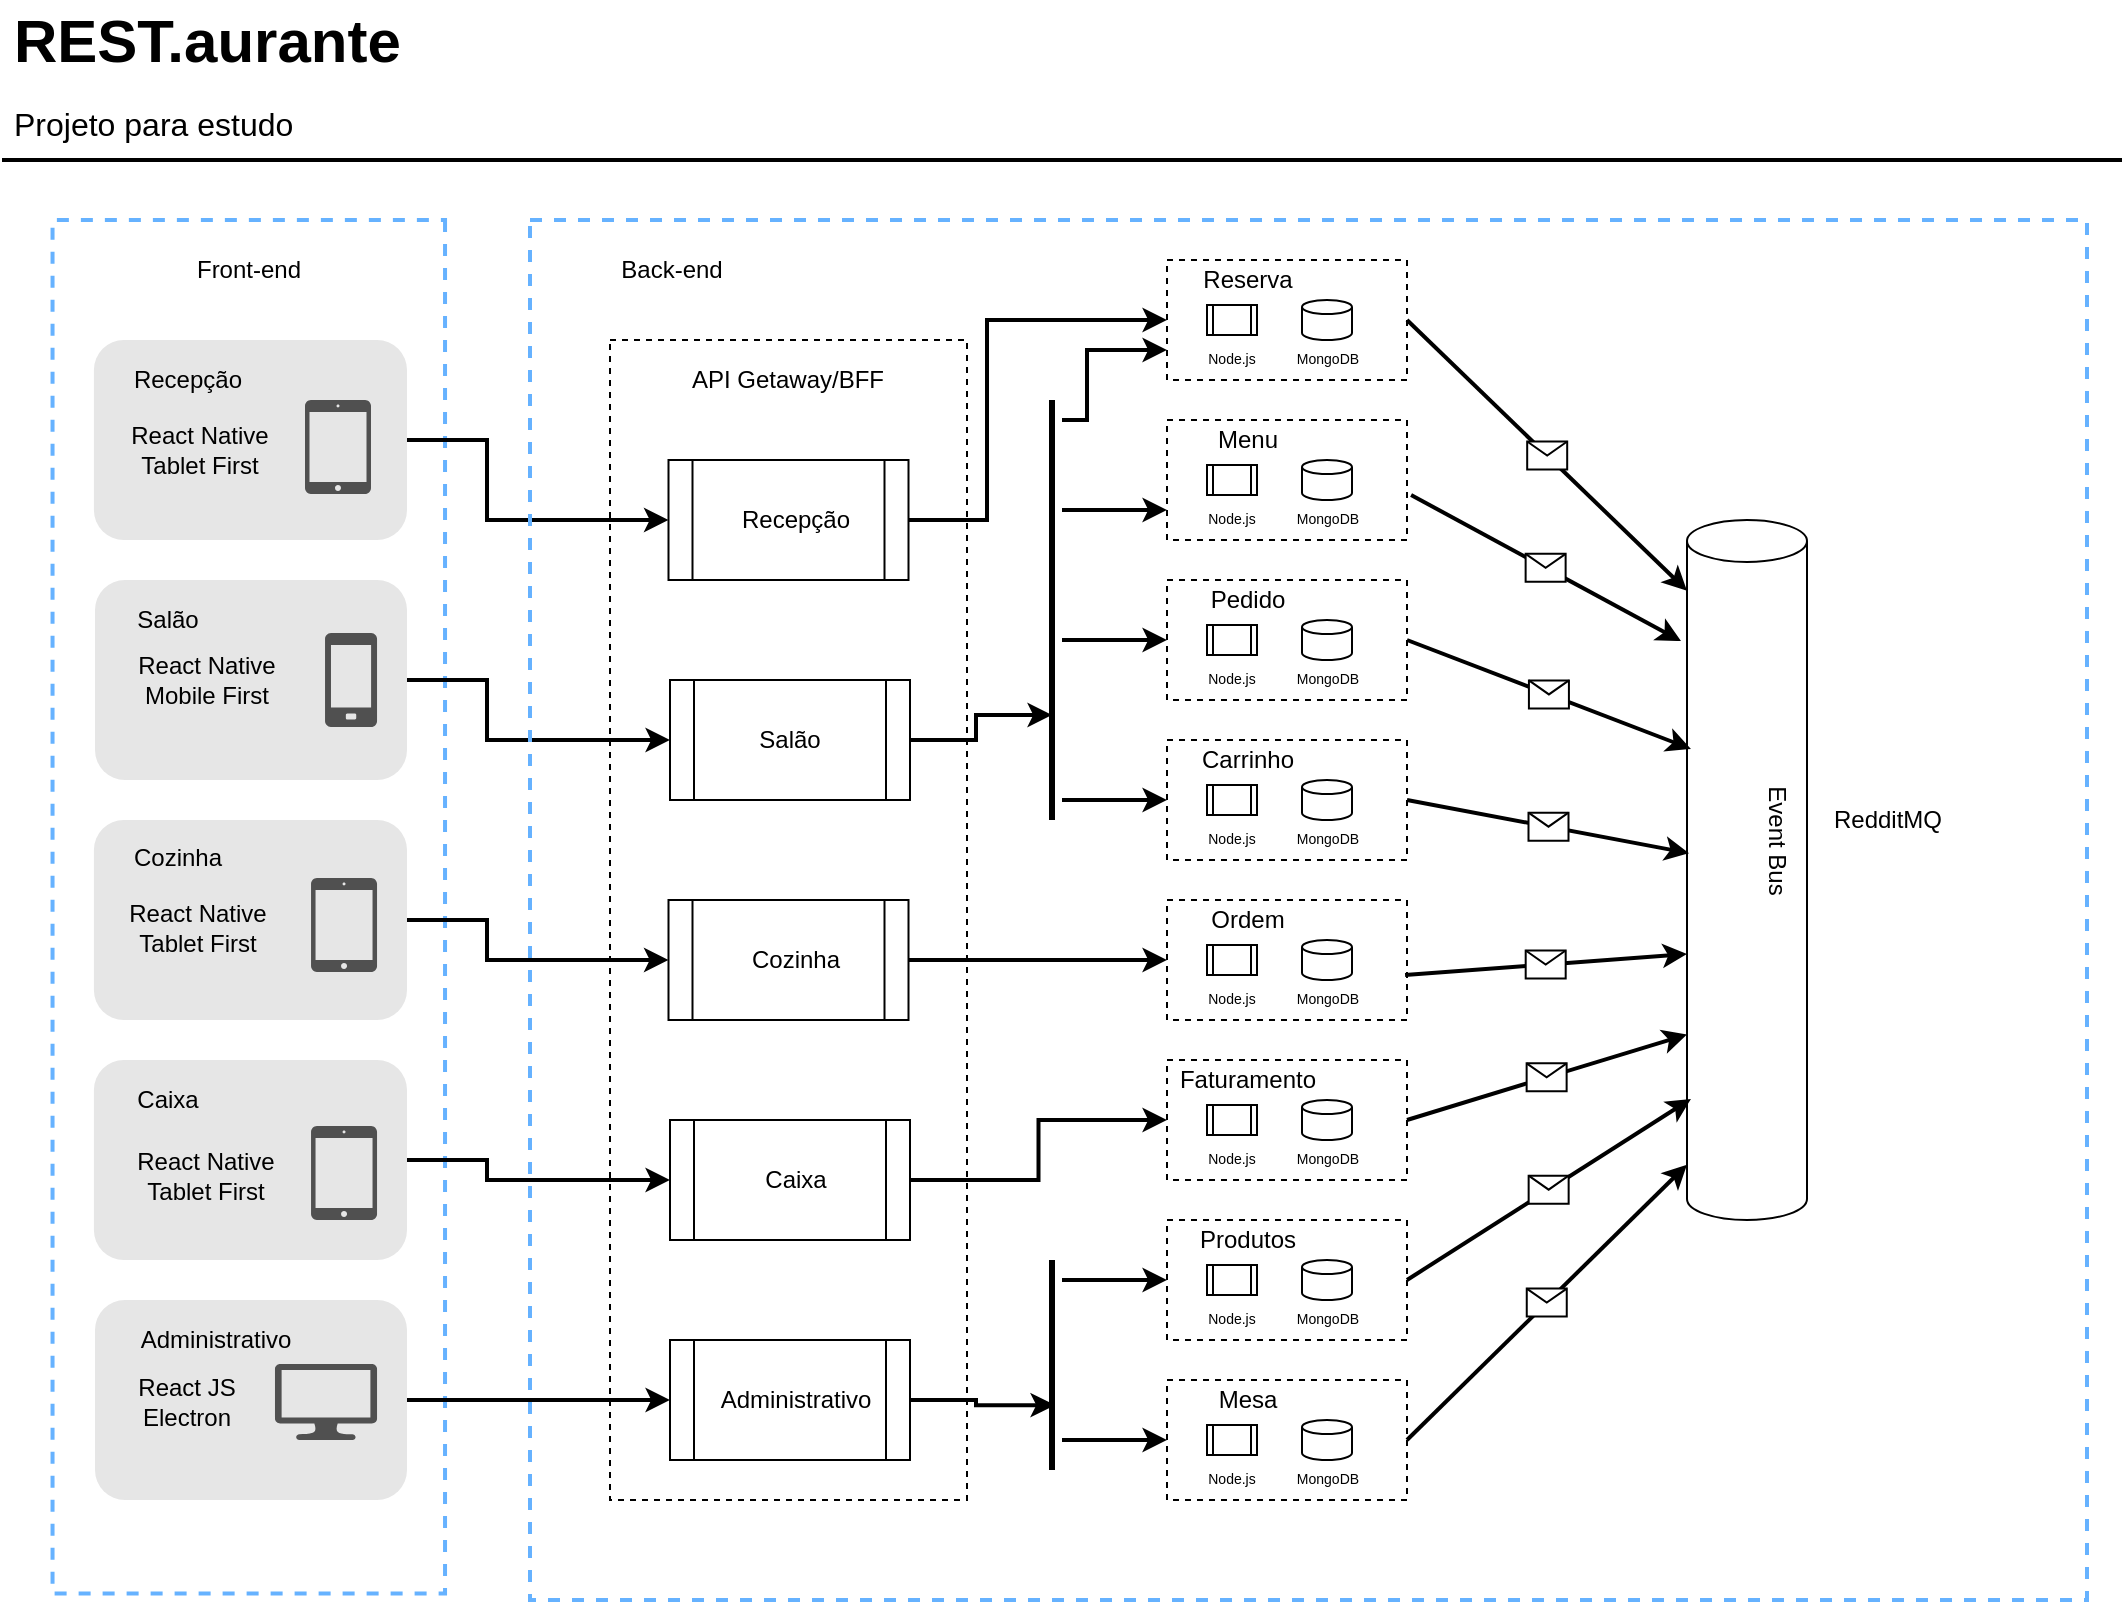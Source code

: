 <mxfile version="13.7.5" type="github"><diagram id="wNtiKXACUib8P2IedErS" name="Page-1"><mxGraphModel dx="1422" dy="728" grid="1" gridSize="10" guides="1" tooltips="1" connect="1" arrows="1" fold="1" page="1" pageScale="1" pageWidth="827" pageHeight="1169" math="0" shadow="0"><root><mxCell id="0"/><mxCell id="1" parent="0"/><mxCell id="lIAf46y4K-bovgSTkYBc-5" value="REST.aurante" style="text;html=1;resizable=0;points=[];autosize=1;align=left;verticalAlign=top;spacingTop=-4;fontSize=30;fontStyle=1" vertex="1" parent="1"><mxGeometry x="44" y="40" width="210" height="40" as="geometry"/></mxCell><mxCell id="lIAf46y4K-bovgSTkYBc-6" value="Projeto para estudo" style="text;html=1;resizable=0;points=[];autosize=1;align=left;verticalAlign=top;spacingTop=-4;fontSize=16;" vertex="1" parent="1"><mxGeometry x="44" y="90" width="160" height="20" as="geometry"/></mxCell><mxCell id="lIAf46y4K-bovgSTkYBc-7" value="" style="line;strokeWidth=2;html=1;fontSize=14;" vertex="1" parent="1"><mxGeometry x="40" y="115" width="1060" height="10" as="geometry"/></mxCell><mxCell id="lIAf46y4K-bovgSTkYBc-114" value="" style="rounded=0;whiteSpace=wrap;html=1;dashed=1;rotation=90;fillColor=none;strokeColor=#66B2FF;strokeWidth=2;" vertex="1" parent="1"><mxGeometry x="-180" y="395.27" width="686.79" height="196.25" as="geometry"/></mxCell><mxCell id="lIAf46y4K-bovgSTkYBc-115" value="Front-end" style="text;html=1;strokeColor=none;fillColor=none;align=center;verticalAlign=middle;whiteSpace=wrap;rounded=0;dashed=1;" vertex="1" parent="1"><mxGeometry x="102.77" y="160" width="121.25" height="30" as="geometry"/></mxCell><mxCell id="lIAf46y4K-bovgSTkYBc-137" style="edgeStyle=orthogonalEdgeStyle;rounded=0;orthogonalLoop=1;jettySize=auto;html=1;entryX=0;entryY=0.5;entryDx=0;entryDy=0;strokeWidth=2;" edge="1" parent="1" source="lIAf46y4K-bovgSTkYBc-117" target="lIAf46y4K-bovgSTkYBc-132"><mxGeometry relative="1" as="geometry"><Array as="points"><mxPoint x="282.5" y="260"/><mxPoint x="282.5" y="300"/></Array></mxGeometry></mxCell><mxCell id="lIAf46y4K-bovgSTkYBc-117" value="" style="rounded=1;whiteSpace=wrap;html=1;strokeColor=none;fillColor=#E6E6E6;" vertex="1" parent="1"><mxGeometry x="85.95" y="210" width="156.55" height="100" as="geometry"/></mxCell><mxCell id="lIAf46y4K-bovgSTkYBc-138" style="edgeStyle=orthogonalEdgeStyle;rounded=0;orthogonalLoop=1;jettySize=auto;html=1;entryX=0;entryY=0.5;entryDx=0;entryDy=0;strokeWidth=2;" edge="1" parent="1" source="lIAf46y4K-bovgSTkYBc-118" target="lIAf46y4K-bovgSTkYBc-133"><mxGeometry relative="1" as="geometry"><Array as="points"><mxPoint x="282.5" y="380"/><mxPoint x="282.5" y="410"/></Array></mxGeometry></mxCell><mxCell id="lIAf46y4K-bovgSTkYBc-118" value="" style="rounded=1;whiteSpace=wrap;html=1;dashed=1;strokeColor=none;fillColor=#E6E6E6;" vertex="1" parent="1"><mxGeometry x="86.5" y="330" width="156" height="100" as="geometry"/></mxCell><mxCell id="lIAf46y4K-bovgSTkYBc-139" style="edgeStyle=orthogonalEdgeStyle;rounded=0;orthogonalLoop=1;jettySize=auto;html=1;entryX=0;entryY=0.5;entryDx=0;entryDy=0;strokeWidth=2;" edge="1" parent="1" source="lIAf46y4K-bovgSTkYBc-119" target="lIAf46y4K-bovgSTkYBc-134"><mxGeometry relative="1" as="geometry"><Array as="points"><mxPoint x="282.5" y="500"/><mxPoint x="282.5" y="520"/></Array></mxGeometry></mxCell><mxCell id="lIAf46y4K-bovgSTkYBc-119" value="" style="rounded=1;whiteSpace=wrap;html=1;dashed=1;strokeColor=none;fillColor=#E6E6E6;" vertex="1" parent="1"><mxGeometry x="85.95" y="450" width="156.55" height="100" as="geometry"/></mxCell><mxCell id="lIAf46y4K-bovgSTkYBc-141" style="edgeStyle=orthogonalEdgeStyle;rounded=0;orthogonalLoop=1;jettySize=auto;html=1;entryX=0;entryY=0.5;entryDx=0;entryDy=0;strokeWidth=2;" edge="1" parent="1" source="lIAf46y4K-bovgSTkYBc-120" target="lIAf46y4K-bovgSTkYBc-135"><mxGeometry relative="1" as="geometry"><Array as="points"><mxPoint x="282.5" y="620"/><mxPoint x="282.5" y="630"/></Array></mxGeometry></mxCell><mxCell id="lIAf46y4K-bovgSTkYBc-120" value="" style="rounded=1;whiteSpace=wrap;html=1;dashed=1;strokeColor=none;fillColor=#E6E6E6;" vertex="1" parent="1"><mxGeometry x="85.95" y="570" width="156.55" height="100" as="geometry"/></mxCell><mxCell id="lIAf46y4K-bovgSTkYBc-142" style="edgeStyle=orthogonalEdgeStyle;rounded=0;orthogonalLoop=1;jettySize=auto;html=1;entryX=0;entryY=0.5;entryDx=0;entryDy=0;strokeWidth=2;" edge="1" parent="1" source="lIAf46y4K-bovgSTkYBc-121" target="lIAf46y4K-bovgSTkYBc-136"><mxGeometry relative="1" as="geometry"/></mxCell><mxCell id="lIAf46y4K-bovgSTkYBc-121" value="" style="rounded=1;whiteSpace=wrap;html=1;dashed=1;strokeColor=none;fillColor=#E6E6E6;" vertex="1" parent="1"><mxGeometry x="86.5" y="690" width="156" height="100" as="geometry"/></mxCell><mxCell id="lIAf46y4K-bovgSTkYBc-122" value="Recepção" style="text;html=1;strokeColor=none;fillColor=none;align=center;verticalAlign=middle;whiteSpace=wrap;rounded=0;dashed=1;" vertex="1" parent="1"><mxGeometry x="92.5" y="220" width="80" height="20" as="geometry"/></mxCell><mxCell id="lIAf46y4K-bovgSTkYBc-124" value="Salão" style="text;html=1;strokeColor=none;fillColor=none;align=center;verticalAlign=middle;whiteSpace=wrap;rounded=0;dashed=1;" vertex="1" parent="1"><mxGeometry x="102.77" y="340" width="40" height="20" as="geometry"/></mxCell><mxCell id="lIAf46y4K-bovgSTkYBc-125" value="Cozinha" style="text;html=1;strokeColor=none;fillColor=none;align=center;verticalAlign=middle;whiteSpace=wrap;rounded=0;dashed=1;" vertex="1" parent="1"><mxGeometry x="93.01" y="459" width="70" height="20" as="geometry"/></mxCell><mxCell id="lIAf46y4K-bovgSTkYBc-126" value="Caixa" style="text;html=1;strokeColor=none;fillColor=none;align=center;verticalAlign=middle;whiteSpace=wrap;rounded=0;dashed=1;" vertex="1" parent="1"><mxGeometry x="102.77" y="580" width="40" height="20" as="geometry"/></mxCell><mxCell id="lIAf46y4K-bovgSTkYBc-127" value="Administrativo" style="text;html=1;strokeColor=none;fillColor=none;align=center;verticalAlign=middle;whiteSpace=wrap;rounded=0;dashed=1;" vertex="1" parent="1"><mxGeometry x="101.5" y="700" width="90" height="20" as="geometry"/></mxCell><mxCell id="lIAf46y4K-bovgSTkYBc-128" value="" style="rounded=0;whiteSpace=wrap;html=1;dashed=1;fillColor=none;strokeColor=#66B2FF;strokeWidth=2;" vertex="1" parent="1"><mxGeometry x="304" y="150" width="778.5" height="690" as="geometry"/></mxCell><mxCell id="lIAf46y4K-bovgSTkYBc-129" value="Back-end" style="text;html=1;strokeColor=none;fillColor=none;align=center;verticalAlign=middle;whiteSpace=wrap;rounded=0;dashed=1;" vertex="1" parent="1"><mxGeometry x="340" y="165" width="70" height="20" as="geometry"/></mxCell><mxCell id="lIAf46y4K-bovgSTkYBc-130" value="" style="rounded=0;whiteSpace=wrap;html=1;dashed=1;fillColor=none;" vertex="1" parent="1"><mxGeometry x="344" y="210" width="178.5" height="580" as="geometry"/></mxCell><mxCell id="lIAf46y4K-bovgSTkYBc-131" value="API Getaway/BFF" style="text;html=1;strokeColor=none;fillColor=none;align=center;verticalAlign=middle;whiteSpace=wrap;rounded=0;dashed=1;" vertex="1" parent="1"><mxGeometry x="381.13" y="220" width="104.25" height="20" as="geometry"/></mxCell><mxCell id="lIAf46y4K-bovgSTkYBc-214" style="edgeStyle=orthogonalEdgeStyle;rounded=0;orthogonalLoop=1;jettySize=auto;html=1;entryX=0;entryY=0.5;entryDx=0;entryDy=0;strokeWidth=2;" edge="1" parent="1" source="lIAf46y4K-bovgSTkYBc-132" target="lIAf46y4K-bovgSTkYBc-143"><mxGeometry relative="1" as="geometry"><Array as="points"><mxPoint x="532.5" y="300"/><mxPoint x="532.5" y="200"/></Array></mxGeometry></mxCell><mxCell id="lIAf46y4K-bovgSTkYBc-132" value="" style="shape=process;whiteSpace=wrap;html=1;backgroundOutline=1;fillColor=none;" vertex="1" parent="1"><mxGeometry x="373.25" y="270" width="120" height="60" as="geometry"/></mxCell><mxCell id="lIAf46y4K-bovgSTkYBc-227" style="edgeStyle=orthogonalEdgeStyle;rounded=0;jumpSize=0;orthogonalLoop=1;jettySize=auto;html=1;entryX=0.75;entryY=0.5;entryDx=0;entryDy=0;entryPerimeter=0;endArrow=classic;endFill=1;endSize=6;strokeWidth=2;" edge="1" parent="1" source="lIAf46y4K-bovgSTkYBc-133" target="lIAf46y4K-bovgSTkYBc-212"><mxGeometry relative="1" as="geometry"/></mxCell><mxCell id="lIAf46y4K-bovgSTkYBc-133" value="" style="shape=process;whiteSpace=wrap;html=1;backgroundOutline=1;fillColor=none;" vertex="1" parent="1"><mxGeometry x="374" y="380" width="120" height="60" as="geometry"/></mxCell><mxCell id="lIAf46y4K-bovgSTkYBc-220" style="edgeStyle=orthogonalEdgeStyle;rounded=0;orthogonalLoop=1;jettySize=auto;html=1;entryX=0;entryY=0.5;entryDx=0;entryDy=0;strokeWidth=2;" edge="1" parent="1" source="lIAf46y4K-bovgSTkYBc-134" target="lIAf46y4K-bovgSTkYBc-181"><mxGeometry relative="1" as="geometry"/></mxCell><mxCell id="lIAf46y4K-bovgSTkYBc-134" value="" style="shape=process;whiteSpace=wrap;html=1;backgroundOutline=1;fillColor=none;" vertex="1" parent="1"><mxGeometry x="373.25" y="490" width="120" height="60" as="geometry"/></mxCell><mxCell id="lIAf46y4K-bovgSTkYBc-221" style="edgeStyle=orthogonalEdgeStyle;rounded=0;orthogonalLoop=1;jettySize=auto;html=1;entryX=0;entryY=0.5;entryDx=0;entryDy=0;strokeWidth=2;" edge="1" parent="1" source="lIAf46y4K-bovgSTkYBc-135" target="lIAf46y4K-bovgSTkYBc-188"><mxGeometry relative="1" as="geometry"/></mxCell><mxCell id="lIAf46y4K-bovgSTkYBc-135" value="" style="shape=process;whiteSpace=wrap;html=1;backgroundOutline=1;fillColor=none;" vertex="1" parent="1"><mxGeometry x="374" y="600" width="120" height="60" as="geometry"/></mxCell><mxCell id="lIAf46y4K-bovgSTkYBc-228" style="edgeStyle=orthogonalEdgeStyle;rounded=0;jumpSize=0;orthogonalLoop=1;jettySize=auto;html=1;entryX=0.691;entryY=0.35;entryDx=0;entryDy=0;entryPerimeter=0;endArrow=classic;endFill=1;endSize=6;strokeWidth=2;" edge="1" parent="1" source="lIAf46y4K-bovgSTkYBc-136" target="lIAf46y4K-bovgSTkYBc-213"><mxGeometry relative="1" as="geometry"/></mxCell><mxCell id="lIAf46y4K-bovgSTkYBc-136" value="" style="shape=process;whiteSpace=wrap;html=1;backgroundOutline=1;fillColor=none;" vertex="1" parent="1"><mxGeometry x="374" y="710" width="120" height="60" as="geometry"/></mxCell><mxCell id="lIAf46y4K-bovgSTkYBc-158" value="" style="group" vertex="1" connectable="0" parent="1"><mxGeometry x="622.5" y="170" width="120" height="60" as="geometry"/></mxCell><mxCell id="lIAf46y4K-bovgSTkYBc-143" value="" style="rounded=0;whiteSpace=wrap;html=1;fillColor=none;dashed=1;" vertex="1" parent="lIAf46y4K-bovgSTkYBc-158"><mxGeometry width="120" height="60" as="geometry"/></mxCell><mxCell id="lIAf46y4K-bovgSTkYBc-144" value="Reserva" style="text;html=1;strokeColor=none;fillColor=none;align=center;verticalAlign=middle;whiteSpace=wrap;rounded=0;dashed=1;" vertex="1" parent="lIAf46y4K-bovgSTkYBc-158"><mxGeometry width="80" height="20" as="geometry"/></mxCell><mxCell id="lIAf46y4K-bovgSTkYBc-146" value="" style="shape=process;whiteSpace=wrap;html=1;backgroundOutline=1;fillColor=none;" vertex="1" parent="lIAf46y4K-bovgSTkYBc-158"><mxGeometry x="20" y="22.5" width="25" height="15" as="geometry"/></mxCell><mxCell id="lIAf46y4K-bovgSTkYBc-147" value="" style="shape=cylinder3;whiteSpace=wrap;html=1;boundedLbl=1;backgroundOutline=1;size=3.5;fillColor=none;" vertex="1" parent="lIAf46y4K-bovgSTkYBc-158"><mxGeometry x="67.5" y="20" width="25" height="20" as="geometry"/></mxCell><mxCell id="lIAf46y4K-bovgSTkYBc-148" value="&lt;font style=&quot;font-size: 7px&quot;&gt;Node.js&lt;/font&gt;" style="text;html=1;strokeColor=none;fillColor=none;align=center;verticalAlign=middle;whiteSpace=wrap;rounded=0;" vertex="1" parent="lIAf46y4K-bovgSTkYBc-158"><mxGeometry x="12.5" y="37.5" width="40" height="20" as="geometry"/></mxCell><mxCell id="lIAf46y4K-bovgSTkYBc-149" value="&lt;font style=&quot;font-size: 7px&quot;&gt;MongoDB&lt;/font&gt;" style="text;html=1;strokeColor=none;fillColor=none;align=center;verticalAlign=middle;whiteSpace=wrap;rounded=0;" vertex="1" parent="lIAf46y4K-bovgSTkYBc-158"><mxGeometry x="60" y="37.5" width="40" height="20" as="geometry"/></mxCell><mxCell id="lIAf46y4K-bovgSTkYBc-159" value="" style="group" vertex="1" connectable="0" parent="1"><mxGeometry x="622.5" y="250" width="120" height="60" as="geometry"/></mxCell><mxCell id="lIAf46y4K-bovgSTkYBc-160" value="" style="rounded=0;whiteSpace=wrap;html=1;fillColor=none;dashed=1;" vertex="1" parent="lIAf46y4K-bovgSTkYBc-159"><mxGeometry width="120" height="60" as="geometry"/></mxCell><mxCell id="lIAf46y4K-bovgSTkYBc-161" value="Menu" style="text;html=1;strokeColor=none;fillColor=none;align=center;verticalAlign=middle;whiteSpace=wrap;rounded=0;dashed=1;" vertex="1" parent="lIAf46y4K-bovgSTkYBc-159"><mxGeometry width="80" height="20" as="geometry"/></mxCell><mxCell id="lIAf46y4K-bovgSTkYBc-162" value="" style="shape=process;whiteSpace=wrap;html=1;backgroundOutline=1;fillColor=none;" vertex="1" parent="lIAf46y4K-bovgSTkYBc-159"><mxGeometry x="20" y="22.5" width="25" height="15" as="geometry"/></mxCell><mxCell id="lIAf46y4K-bovgSTkYBc-163" value="" style="shape=cylinder3;whiteSpace=wrap;html=1;boundedLbl=1;backgroundOutline=1;size=3.5;fillColor=none;" vertex="1" parent="lIAf46y4K-bovgSTkYBc-159"><mxGeometry x="67.5" y="20" width="25" height="20" as="geometry"/></mxCell><mxCell id="lIAf46y4K-bovgSTkYBc-164" value="&lt;font style=&quot;font-size: 7px&quot;&gt;Node.js&lt;/font&gt;" style="text;html=1;strokeColor=none;fillColor=none;align=center;verticalAlign=middle;whiteSpace=wrap;rounded=0;" vertex="1" parent="lIAf46y4K-bovgSTkYBc-159"><mxGeometry x="12.5" y="37.5" width="40" height="20" as="geometry"/></mxCell><mxCell id="lIAf46y4K-bovgSTkYBc-165" value="&lt;font style=&quot;font-size: 7px&quot;&gt;MongoDB&lt;/font&gt;" style="text;html=1;strokeColor=none;fillColor=none;align=center;verticalAlign=middle;whiteSpace=wrap;rounded=0;" vertex="1" parent="lIAf46y4K-bovgSTkYBc-159"><mxGeometry x="60" y="37.5" width="40" height="20" as="geometry"/></mxCell><mxCell id="lIAf46y4K-bovgSTkYBc-166" value="" style="group" vertex="1" connectable="0" parent="1"><mxGeometry x="622.5" y="330" width="120" height="60" as="geometry"/></mxCell><mxCell id="lIAf46y4K-bovgSTkYBc-167" value="" style="rounded=0;whiteSpace=wrap;html=1;fillColor=none;dashed=1;" vertex="1" parent="lIAf46y4K-bovgSTkYBc-166"><mxGeometry width="120" height="60" as="geometry"/></mxCell><mxCell id="lIAf46y4K-bovgSTkYBc-168" value="Pedido" style="text;html=1;strokeColor=none;fillColor=none;align=center;verticalAlign=middle;whiteSpace=wrap;rounded=0;dashed=1;" vertex="1" parent="lIAf46y4K-bovgSTkYBc-166"><mxGeometry width="80" height="20" as="geometry"/></mxCell><mxCell id="lIAf46y4K-bovgSTkYBc-169" value="" style="shape=process;whiteSpace=wrap;html=1;backgroundOutline=1;fillColor=none;" vertex="1" parent="lIAf46y4K-bovgSTkYBc-166"><mxGeometry x="20" y="22.5" width="25" height="15" as="geometry"/></mxCell><mxCell id="lIAf46y4K-bovgSTkYBc-170" value="" style="shape=cylinder3;whiteSpace=wrap;html=1;boundedLbl=1;backgroundOutline=1;size=3.5;fillColor=none;" vertex="1" parent="lIAf46y4K-bovgSTkYBc-166"><mxGeometry x="67.5" y="20" width="25" height="20" as="geometry"/></mxCell><mxCell id="lIAf46y4K-bovgSTkYBc-171" value="&lt;font style=&quot;font-size: 7px&quot;&gt;Node.js&lt;/font&gt;" style="text;html=1;strokeColor=none;fillColor=none;align=center;verticalAlign=middle;whiteSpace=wrap;rounded=0;" vertex="1" parent="lIAf46y4K-bovgSTkYBc-166"><mxGeometry x="12.5" y="37.5" width="40" height="20" as="geometry"/></mxCell><mxCell id="lIAf46y4K-bovgSTkYBc-172" value="&lt;font style=&quot;font-size: 7px&quot;&gt;MongoDB&lt;/font&gt;" style="text;html=1;strokeColor=none;fillColor=none;align=center;verticalAlign=middle;whiteSpace=wrap;rounded=0;" vertex="1" parent="lIAf46y4K-bovgSTkYBc-166"><mxGeometry x="60" y="37.5" width="40" height="20" as="geometry"/></mxCell><mxCell id="lIAf46y4K-bovgSTkYBc-173" value="" style="group" vertex="1" connectable="0" parent="1"><mxGeometry x="622.5" y="410" width="120" height="60" as="geometry"/></mxCell><mxCell id="lIAf46y4K-bovgSTkYBc-174" value="" style="rounded=0;whiteSpace=wrap;html=1;fillColor=none;dashed=1;" vertex="1" parent="lIAf46y4K-bovgSTkYBc-173"><mxGeometry width="120" height="60" as="geometry"/></mxCell><mxCell id="lIAf46y4K-bovgSTkYBc-175" value="Carrinho" style="text;html=1;strokeColor=none;fillColor=none;align=center;verticalAlign=middle;whiteSpace=wrap;rounded=0;dashed=1;" vertex="1" parent="lIAf46y4K-bovgSTkYBc-173"><mxGeometry width="80" height="20" as="geometry"/></mxCell><mxCell id="lIAf46y4K-bovgSTkYBc-176" value="" style="shape=process;whiteSpace=wrap;html=1;backgroundOutline=1;fillColor=none;" vertex="1" parent="lIAf46y4K-bovgSTkYBc-173"><mxGeometry x="20" y="22.5" width="25" height="15" as="geometry"/></mxCell><mxCell id="lIAf46y4K-bovgSTkYBc-177" value="" style="shape=cylinder3;whiteSpace=wrap;html=1;boundedLbl=1;backgroundOutline=1;size=3.5;fillColor=none;" vertex="1" parent="lIAf46y4K-bovgSTkYBc-173"><mxGeometry x="67.5" y="20" width="25" height="20" as="geometry"/></mxCell><mxCell id="lIAf46y4K-bovgSTkYBc-178" value="&lt;font style=&quot;font-size: 7px&quot;&gt;Node.js&lt;/font&gt;" style="text;html=1;strokeColor=none;fillColor=none;align=center;verticalAlign=middle;whiteSpace=wrap;rounded=0;" vertex="1" parent="lIAf46y4K-bovgSTkYBc-173"><mxGeometry x="12.5" y="37.5" width="40" height="20" as="geometry"/></mxCell><mxCell id="lIAf46y4K-bovgSTkYBc-179" value="&lt;font style=&quot;font-size: 7px&quot;&gt;MongoDB&lt;/font&gt;" style="text;html=1;strokeColor=none;fillColor=none;align=center;verticalAlign=middle;whiteSpace=wrap;rounded=0;" vertex="1" parent="lIAf46y4K-bovgSTkYBc-173"><mxGeometry x="60" y="37.5" width="40" height="20" as="geometry"/></mxCell><mxCell id="lIAf46y4K-bovgSTkYBc-180" value="" style="group" vertex="1" connectable="0" parent="1"><mxGeometry x="622.5" y="490" width="120" height="60" as="geometry"/></mxCell><mxCell id="lIAf46y4K-bovgSTkYBc-181" value="" style="rounded=0;whiteSpace=wrap;html=1;fillColor=none;dashed=1;" vertex="1" parent="lIAf46y4K-bovgSTkYBc-180"><mxGeometry width="120" height="60" as="geometry"/></mxCell><mxCell id="lIAf46y4K-bovgSTkYBc-182" value="Ordem" style="text;html=1;strokeColor=none;fillColor=none;align=center;verticalAlign=middle;whiteSpace=wrap;rounded=0;dashed=1;" vertex="1" parent="lIAf46y4K-bovgSTkYBc-180"><mxGeometry width="80" height="20" as="geometry"/></mxCell><mxCell id="lIAf46y4K-bovgSTkYBc-183" value="" style="shape=process;whiteSpace=wrap;html=1;backgroundOutline=1;fillColor=none;" vertex="1" parent="lIAf46y4K-bovgSTkYBc-180"><mxGeometry x="20" y="22.5" width="25" height="15" as="geometry"/></mxCell><mxCell id="lIAf46y4K-bovgSTkYBc-184" value="" style="shape=cylinder3;whiteSpace=wrap;html=1;boundedLbl=1;backgroundOutline=1;size=3.5;fillColor=none;" vertex="1" parent="lIAf46y4K-bovgSTkYBc-180"><mxGeometry x="67.5" y="20" width="25" height="20" as="geometry"/></mxCell><mxCell id="lIAf46y4K-bovgSTkYBc-185" value="&lt;font style=&quot;font-size: 7px&quot;&gt;Node.js&lt;/font&gt;" style="text;html=1;strokeColor=none;fillColor=none;align=center;verticalAlign=middle;whiteSpace=wrap;rounded=0;" vertex="1" parent="lIAf46y4K-bovgSTkYBc-180"><mxGeometry x="12.5" y="37.5" width="40" height="20" as="geometry"/></mxCell><mxCell id="lIAf46y4K-bovgSTkYBc-186" value="&lt;font style=&quot;font-size: 7px&quot;&gt;MongoDB&lt;/font&gt;" style="text;html=1;strokeColor=none;fillColor=none;align=center;verticalAlign=middle;whiteSpace=wrap;rounded=0;" vertex="1" parent="lIAf46y4K-bovgSTkYBc-180"><mxGeometry x="60" y="37.5" width="40" height="20" as="geometry"/></mxCell><mxCell id="lIAf46y4K-bovgSTkYBc-187" value="" style="group" vertex="1" connectable="0" parent="1"><mxGeometry x="622.5" y="570" width="120" height="60" as="geometry"/></mxCell><mxCell id="lIAf46y4K-bovgSTkYBc-188" value="" style="rounded=0;whiteSpace=wrap;html=1;fillColor=none;dashed=1;" vertex="1" parent="lIAf46y4K-bovgSTkYBc-187"><mxGeometry width="120" height="60" as="geometry"/></mxCell><mxCell id="lIAf46y4K-bovgSTkYBc-189" value="Faturamento" style="text;html=1;strokeColor=none;fillColor=none;align=center;verticalAlign=middle;whiteSpace=wrap;rounded=0;dashed=1;" vertex="1" parent="lIAf46y4K-bovgSTkYBc-187"><mxGeometry width="80" height="20" as="geometry"/></mxCell><mxCell id="lIAf46y4K-bovgSTkYBc-190" value="" style="shape=process;whiteSpace=wrap;html=1;backgroundOutline=1;fillColor=none;" vertex="1" parent="lIAf46y4K-bovgSTkYBc-187"><mxGeometry x="20" y="22.5" width="25" height="15" as="geometry"/></mxCell><mxCell id="lIAf46y4K-bovgSTkYBc-191" value="" style="shape=cylinder3;whiteSpace=wrap;html=1;boundedLbl=1;backgroundOutline=1;size=3.5;fillColor=none;" vertex="1" parent="lIAf46y4K-bovgSTkYBc-187"><mxGeometry x="67.5" y="20" width="25" height="20" as="geometry"/></mxCell><mxCell id="lIAf46y4K-bovgSTkYBc-192" value="&lt;font style=&quot;font-size: 7px&quot;&gt;Node.js&lt;/font&gt;" style="text;html=1;strokeColor=none;fillColor=none;align=center;verticalAlign=middle;whiteSpace=wrap;rounded=0;" vertex="1" parent="lIAf46y4K-bovgSTkYBc-187"><mxGeometry x="12.5" y="37.5" width="40" height="20" as="geometry"/></mxCell><mxCell id="lIAf46y4K-bovgSTkYBc-193" value="&lt;font style=&quot;font-size: 7px&quot;&gt;MongoDB&lt;/font&gt;" style="text;html=1;strokeColor=none;fillColor=none;align=center;verticalAlign=middle;whiteSpace=wrap;rounded=0;" vertex="1" parent="lIAf46y4K-bovgSTkYBc-187"><mxGeometry x="60" y="37.5" width="40" height="20" as="geometry"/></mxCell><mxCell id="lIAf46y4K-bovgSTkYBc-195" value="" style="group" vertex="1" connectable="0" parent="1"><mxGeometry x="622.5" y="650" width="120" height="60" as="geometry"/></mxCell><mxCell id="lIAf46y4K-bovgSTkYBc-196" value="" style="rounded=0;whiteSpace=wrap;html=1;fillColor=none;dashed=1;" vertex="1" parent="lIAf46y4K-bovgSTkYBc-195"><mxGeometry width="120" height="60" as="geometry"/></mxCell><mxCell id="lIAf46y4K-bovgSTkYBc-197" value="Produtos" style="text;html=1;strokeColor=none;fillColor=none;align=center;verticalAlign=middle;whiteSpace=wrap;rounded=0;dashed=1;" vertex="1" parent="lIAf46y4K-bovgSTkYBc-195"><mxGeometry width="80" height="20" as="geometry"/></mxCell><mxCell id="lIAf46y4K-bovgSTkYBc-198" value="" style="shape=process;whiteSpace=wrap;html=1;backgroundOutline=1;fillColor=none;" vertex="1" parent="lIAf46y4K-bovgSTkYBc-195"><mxGeometry x="20" y="22.5" width="25" height="15" as="geometry"/></mxCell><mxCell id="lIAf46y4K-bovgSTkYBc-199" value="" style="shape=cylinder3;whiteSpace=wrap;html=1;boundedLbl=1;backgroundOutline=1;size=3.5;fillColor=none;" vertex="1" parent="lIAf46y4K-bovgSTkYBc-195"><mxGeometry x="67.5" y="20" width="25" height="20" as="geometry"/></mxCell><mxCell id="lIAf46y4K-bovgSTkYBc-200" value="&lt;font style=&quot;font-size: 7px&quot;&gt;Node.js&lt;/font&gt;" style="text;html=1;strokeColor=none;fillColor=none;align=center;verticalAlign=middle;whiteSpace=wrap;rounded=0;" vertex="1" parent="lIAf46y4K-bovgSTkYBc-195"><mxGeometry x="12.5" y="37.5" width="40" height="20" as="geometry"/></mxCell><mxCell id="lIAf46y4K-bovgSTkYBc-201" value="&lt;font style=&quot;font-size: 7px&quot;&gt;MongoDB&lt;/font&gt;" style="text;html=1;strokeColor=none;fillColor=none;align=center;verticalAlign=middle;whiteSpace=wrap;rounded=0;" vertex="1" parent="lIAf46y4K-bovgSTkYBc-195"><mxGeometry x="60" y="37.5" width="40" height="20" as="geometry"/></mxCell><mxCell id="lIAf46y4K-bovgSTkYBc-202" value="" style="group" vertex="1" connectable="0" parent="1"><mxGeometry x="622.5" y="730" width="120" height="60" as="geometry"/></mxCell><mxCell id="lIAf46y4K-bovgSTkYBc-203" value="" style="rounded=0;whiteSpace=wrap;html=1;fillColor=none;dashed=1;" vertex="1" parent="lIAf46y4K-bovgSTkYBc-202"><mxGeometry width="120" height="60" as="geometry"/></mxCell><mxCell id="lIAf46y4K-bovgSTkYBc-204" value="Mesa" style="text;html=1;strokeColor=none;fillColor=none;align=center;verticalAlign=middle;whiteSpace=wrap;rounded=0;dashed=1;" vertex="1" parent="lIAf46y4K-bovgSTkYBc-202"><mxGeometry width="80" height="20" as="geometry"/></mxCell><mxCell id="lIAf46y4K-bovgSTkYBc-205" value="" style="shape=process;whiteSpace=wrap;html=1;backgroundOutline=1;fillColor=none;" vertex="1" parent="lIAf46y4K-bovgSTkYBc-202"><mxGeometry x="20" y="22.5" width="25" height="15" as="geometry"/></mxCell><mxCell id="lIAf46y4K-bovgSTkYBc-206" value="" style="shape=cylinder3;whiteSpace=wrap;html=1;boundedLbl=1;backgroundOutline=1;size=3.5;fillColor=none;" vertex="1" parent="lIAf46y4K-bovgSTkYBc-202"><mxGeometry x="67.5" y="20" width="25" height="20" as="geometry"/></mxCell><mxCell id="lIAf46y4K-bovgSTkYBc-207" value="&lt;font style=&quot;font-size: 7px&quot;&gt;Node.js&lt;/font&gt;" style="text;html=1;strokeColor=none;fillColor=none;align=center;verticalAlign=middle;whiteSpace=wrap;rounded=0;" vertex="1" parent="lIAf46y4K-bovgSTkYBc-202"><mxGeometry x="12.5" y="37.5" width="40" height="20" as="geometry"/></mxCell><mxCell id="lIAf46y4K-bovgSTkYBc-208" value="&lt;font style=&quot;font-size: 7px&quot;&gt;MongoDB&lt;/font&gt;" style="text;html=1;strokeColor=none;fillColor=none;align=center;verticalAlign=middle;whiteSpace=wrap;rounded=0;" vertex="1" parent="lIAf46y4K-bovgSTkYBc-202"><mxGeometry x="60" y="37.5" width="40" height="20" as="geometry"/></mxCell><mxCell id="lIAf46y4K-bovgSTkYBc-216" style="edgeStyle=orthogonalEdgeStyle;rounded=0;orthogonalLoop=1;jettySize=auto;html=1;entryX=0;entryY=0.75;entryDx=0;entryDy=0;strokeWidth=2;" edge="1" parent="1" source="lIAf46y4K-bovgSTkYBc-212" target="lIAf46y4K-bovgSTkYBc-143"><mxGeometry relative="1" as="geometry"><Array as="points"><mxPoint x="582.5" y="250"/><mxPoint x="582.5" y="215"/></Array></mxGeometry></mxCell><mxCell id="lIAf46y4K-bovgSTkYBc-217" style="edgeStyle=orthogonalEdgeStyle;rounded=0;orthogonalLoop=1;jettySize=auto;html=1;entryX=0;entryY=0.75;entryDx=0;entryDy=0;strokeWidth=2;" edge="1" parent="1" source="lIAf46y4K-bovgSTkYBc-212" target="lIAf46y4K-bovgSTkYBc-160"><mxGeometry relative="1" as="geometry"><Array as="points"><mxPoint x="570.5" y="295"/><mxPoint x="570.5" y="295"/></Array></mxGeometry></mxCell><mxCell id="lIAf46y4K-bovgSTkYBc-218" style="edgeStyle=orthogonalEdgeStyle;rounded=0;orthogonalLoop=1;jettySize=auto;html=1;entryX=0;entryY=0.5;entryDx=0;entryDy=0;strokeWidth=2;" edge="1" parent="1" source="lIAf46y4K-bovgSTkYBc-212" target="lIAf46y4K-bovgSTkYBc-167"><mxGeometry relative="1" as="geometry"><Array as="points"><mxPoint x="582.5" y="360"/><mxPoint x="582.5" y="360"/></Array></mxGeometry></mxCell><mxCell id="lIAf46y4K-bovgSTkYBc-219" style="edgeStyle=orthogonalEdgeStyle;rounded=0;orthogonalLoop=1;jettySize=auto;html=1;entryX=0;entryY=0.5;entryDx=0;entryDy=0;strokeWidth=2;" edge="1" parent="1" source="lIAf46y4K-bovgSTkYBc-212" target="lIAf46y4K-bovgSTkYBc-174"><mxGeometry relative="1" as="geometry"><Array as="points"><mxPoint x="582.5" y="440"/><mxPoint x="582.5" y="440"/></Array></mxGeometry></mxCell><mxCell id="lIAf46y4K-bovgSTkYBc-212" value="" style="line;strokeWidth=3;direction=south;html=1;fillColor=none;" vertex="1" parent="1"><mxGeometry x="560" y="240" width="10" height="210" as="geometry"/></mxCell><mxCell id="lIAf46y4K-bovgSTkYBc-223" style="edgeStyle=orthogonalEdgeStyle;rounded=0;orthogonalLoop=1;jettySize=auto;html=1;entryX=0;entryY=0.5;entryDx=0;entryDy=0;strokeWidth=2;" edge="1" parent="1" source="lIAf46y4K-bovgSTkYBc-213" target="lIAf46y4K-bovgSTkYBc-196"><mxGeometry relative="1" as="geometry"><Array as="points"><mxPoint x="582.5" y="680"/><mxPoint x="582.5" y="680"/></Array></mxGeometry></mxCell><mxCell id="lIAf46y4K-bovgSTkYBc-224" style="edgeStyle=orthogonalEdgeStyle;rounded=0;orthogonalLoop=1;jettySize=auto;html=1;entryX=0;entryY=0.5;entryDx=0;entryDy=0;strokeWidth=2;" edge="1" parent="1" source="lIAf46y4K-bovgSTkYBc-213" target="lIAf46y4K-bovgSTkYBc-203"><mxGeometry relative="1" as="geometry"><Array as="points"><mxPoint x="582.5" y="760"/><mxPoint x="582.5" y="760"/></Array></mxGeometry></mxCell><mxCell id="lIAf46y4K-bovgSTkYBc-213" value="" style="line;strokeWidth=3;direction=south;html=1;fillColor=none;" vertex="1" parent="1"><mxGeometry x="560" y="670" width="10" height="105" as="geometry"/></mxCell><mxCell id="lIAf46y4K-bovgSTkYBc-230" value="" style="endArrow=classic;html=1;strokeWidth=2;entryX=0;entryY=0.101;entryDx=0;entryDy=0;entryPerimeter=0;exitX=1;exitY=0.5;exitDx=0;exitDy=0;" edge="1" parent="1" source="lIAf46y4K-bovgSTkYBc-143" target="lIAf46y4K-bovgSTkYBc-229"><mxGeometry relative="1" as="geometry"><mxPoint x="742.5" y="199.5" as="sourcePoint"/><mxPoint x="842.5" y="199.5" as="targetPoint"/></mxGeometry></mxCell><mxCell id="lIAf46y4K-bovgSTkYBc-231" value="" style="shape=message;html=1;outlineConnect=0;" vertex="1" parent="lIAf46y4K-bovgSTkYBc-230"><mxGeometry width="20" height="14" relative="1" as="geometry"><mxPoint x="-10" y="-7" as="offset"/></mxGeometry></mxCell><mxCell id="lIAf46y4K-bovgSTkYBc-232" value="" style="endArrow=classic;html=1;strokeWidth=2;entryX=-0.05;entryY=0.173;entryDx=0;entryDy=0;entryPerimeter=0;exitX=1.017;exitY=0.625;exitDx=0;exitDy=0;exitPerimeter=0;" edge="1" parent="1" source="lIAf46y4K-bovgSTkYBc-160" target="lIAf46y4K-bovgSTkYBc-229"><mxGeometry relative="1" as="geometry"><mxPoint x="742.5" y="274.65" as="sourcePoint"/><mxPoint x="882.5" y="410" as="targetPoint"/></mxGeometry></mxCell><mxCell id="lIAf46y4K-bovgSTkYBc-233" value="" style="shape=message;html=1;outlineConnect=0;" vertex="1" parent="lIAf46y4K-bovgSTkYBc-232"><mxGeometry width="20" height="14" relative="1" as="geometry"><mxPoint x="-10" y="-7" as="offset"/></mxGeometry></mxCell><mxCell id="lIAf46y4K-bovgSTkYBc-234" value="" style="endArrow=classic;html=1;strokeWidth=2;entryX=0.033;entryY=0.327;entryDx=0;entryDy=0;entryPerimeter=0;exitX=1;exitY=0.5;exitDx=0;exitDy=0;" edge="1" parent="1" source="lIAf46y4K-bovgSTkYBc-167" target="lIAf46y4K-bovgSTkYBc-229"><mxGeometry relative="1" as="geometry"><mxPoint x="742.5" y="373.47" as="sourcePoint"/><mxPoint x="877.46" y="446.52" as="targetPoint"/></mxGeometry></mxCell><mxCell id="lIAf46y4K-bovgSTkYBc-235" value="" style="shape=message;html=1;outlineConnect=0;" vertex="1" parent="lIAf46y4K-bovgSTkYBc-234"><mxGeometry width="20" height="14" relative="1" as="geometry"><mxPoint x="-10" y="-7" as="offset"/></mxGeometry></mxCell><mxCell id="lIAf46y4K-bovgSTkYBc-236" value="" style="endArrow=classic;html=1;strokeWidth=2;entryX=0.017;entryY=0.476;entryDx=0;entryDy=0;entryPerimeter=0;exitX=1;exitY=0.5;exitDx=0;exitDy=0;" edge="1" parent="1" source="lIAf46y4K-bovgSTkYBc-174" target="lIAf46y4K-bovgSTkYBc-229"><mxGeometry relative="1" as="geometry"><mxPoint x="740.52" y="459" as="sourcePoint"/><mxPoint x="882.5" y="513.45" as="targetPoint"/></mxGeometry></mxCell><mxCell id="lIAf46y4K-bovgSTkYBc-237" value="" style="shape=message;html=1;outlineConnect=0;" vertex="1" parent="lIAf46y4K-bovgSTkYBc-236"><mxGeometry width="20" height="14" relative="1" as="geometry"><mxPoint x="-10" y="-7" as="offset"/></mxGeometry></mxCell><mxCell id="lIAf46y4K-bovgSTkYBc-238" value="" style="endArrow=classic;html=1;strokeWidth=2;exitX=0.992;exitY=0.625;exitDx=0;exitDy=0;exitPerimeter=0;" edge="1" parent="1" source="lIAf46y4K-bovgSTkYBc-181"><mxGeometry relative="1" as="geometry"><mxPoint x="742.5" y="543.4" as="sourcePoint"/><mxPoint x="882.5" y="517" as="targetPoint"/></mxGeometry></mxCell><mxCell id="lIAf46y4K-bovgSTkYBc-239" value="" style="shape=message;html=1;outlineConnect=0;" vertex="1" parent="lIAf46y4K-bovgSTkYBc-238"><mxGeometry width="20" height="14" relative="1" as="geometry"><mxPoint x="-10" y="-7" as="offset"/></mxGeometry></mxCell><mxCell id="lIAf46y4K-bovgSTkYBc-240" value="" style="endArrow=classic;html=1;strokeWidth=2;entryX=0;entryY=0;entryDx=0;entryDy=257.25;entryPerimeter=0;exitX=1;exitY=0.5;exitDx=0;exitDy=0;" edge="1" parent="1" source="lIAf46y4K-bovgSTkYBc-188" target="lIAf46y4K-bovgSTkYBc-229"><mxGeometry relative="1" as="geometry"><mxPoint x="745.56" y="610.15" as="sourcePoint"/><mxPoint x="882.5" y="600" as="targetPoint"/></mxGeometry></mxCell><mxCell id="lIAf46y4K-bovgSTkYBc-241" value="" style="shape=message;html=1;outlineConnect=0;" vertex="1" parent="lIAf46y4K-bovgSTkYBc-240"><mxGeometry width="20" height="14" relative="1" as="geometry"><mxPoint x="-10" y="-7" as="offset"/></mxGeometry></mxCell><mxCell id="lIAf46y4K-bovgSTkYBc-242" value="" style="endArrow=classic;html=1;strokeWidth=2;entryX=0.033;entryY=0.827;entryDx=0;entryDy=0;entryPerimeter=0;exitX=1;exitY=0.5;exitDx=0;exitDy=0;" edge="1" parent="1" source="lIAf46y4K-bovgSTkYBc-196" target="lIAf46y4K-bovgSTkYBc-229"><mxGeometry relative="1" as="geometry"><mxPoint x="742.5" y="682.75" as="sourcePoint"/><mxPoint x="882.5" y="640" as="targetPoint"/></mxGeometry></mxCell><mxCell id="lIAf46y4K-bovgSTkYBc-243" value="" style="shape=message;html=1;outlineConnect=0;" vertex="1" parent="lIAf46y4K-bovgSTkYBc-242"><mxGeometry width="20" height="14" relative="1" as="geometry"><mxPoint x="-10" y="-7" as="offset"/></mxGeometry></mxCell><mxCell id="lIAf46y4K-bovgSTkYBc-244" value="" style="endArrow=classic;html=1;strokeWidth=2;entryX=0;entryY=0.921;entryDx=0;entryDy=0;entryPerimeter=0;exitX=1;exitY=0.5;exitDx=0;exitDy=0;" edge="1" parent="1" source="lIAf46y4K-bovgSTkYBc-203" target="lIAf46y4K-bovgSTkYBc-229"><mxGeometry relative="1" as="geometry"><mxPoint x="740.52" y="775" as="sourcePoint"/><mxPoint x="882.5" y="684.45" as="targetPoint"/></mxGeometry></mxCell><mxCell id="lIAf46y4K-bovgSTkYBc-245" value="" style="shape=message;html=1;outlineConnect=0;" vertex="1" parent="lIAf46y4K-bovgSTkYBc-244"><mxGeometry width="20" height="14" relative="1" as="geometry"><mxPoint x="-10" y="-7" as="offset"/></mxGeometry></mxCell><mxCell id="lIAf46y4K-bovgSTkYBc-247" value="" style="group" vertex="1" connectable="0" parent="1"><mxGeometry x="882.5" y="300" width="60" height="350" as="geometry"/></mxCell><mxCell id="lIAf46y4K-bovgSTkYBc-229" value="" style="shape=cylinder3;whiteSpace=wrap;html=1;boundedLbl=1;backgroundOutline=1;size=10.5;fillColor=none;" vertex="1" parent="lIAf46y4K-bovgSTkYBc-247"><mxGeometry width="60" height="350" as="geometry"/></mxCell><mxCell id="lIAf46y4K-bovgSTkYBc-246" value="Event Bus" style="text;html=1;strokeColor=none;fillColor=none;align=center;verticalAlign=middle;whiteSpace=wrap;rounded=0;rotation=90;" vertex="1" parent="lIAf46y4K-bovgSTkYBc-247"><mxGeometry x="10" y="150" width="70" height="20" as="geometry"/></mxCell><mxCell id="lIAf46y4K-bovgSTkYBc-248" value="" style="pointerEvents=1;shadow=0;dashed=0;html=1;strokeColor=none;fillColor=#505050;labelPosition=center;verticalLabelPosition=bottom;verticalAlign=top;outlineConnect=0;align=center;shape=mxgraph.office.devices.cell_phone_generic;rounded=1;" vertex="1" parent="1"><mxGeometry x="201.52" y="356.5" width="26" height="47" as="geometry"/></mxCell><mxCell id="lIAf46y4K-bovgSTkYBc-249" value="" style="pointerEvents=1;shadow=0;dashed=0;html=1;strokeColor=none;fillColor=#505050;labelPosition=center;verticalLabelPosition=bottom;verticalAlign=top;outlineConnect=0;align=center;shape=mxgraph.office.devices.ipad_mini;rounded=1;" vertex="1" parent="1"><mxGeometry x="194.52" y="479" width="33" height="47" as="geometry"/></mxCell><mxCell id="lIAf46y4K-bovgSTkYBc-251" value="" style="pointerEvents=1;shadow=0;dashed=0;html=1;strokeColor=none;fillColor=#505050;labelPosition=center;verticalLabelPosition=bottom;verticalAlign=top;outlineConnect=0;align=center;shape=mxgraph.office.devices.lcd_monitor;rounded=1;" vertex="1" parent="1"><mxGeometry x="176.49" y="722" width="51.03" height="38" as="geometry"/></mxCell><mxCell id="lIAf46y4K-bovgSTkYBc-253" value="" style="pointerEvents=1;shadow=0;dashed=0;html=1;strokeColor=none;fillColor=#505050;labelPosition=center;verticalLabelPosition=bottom;verticalAlign=top;outlineConnect=0;align=center;shape=mxgraph.office.devices.ipad_mini;rounded=1;" vertex="1" parent="1"><mxGeometry x="191.5" y="240" width="33" height="47" as="geometry"/></mxCell><mxCell id="lIAf46y4K-bovgSTkYBc-254" value="" style="pointerEvents=1;shadow=0;dashed=0;html=1;strokeColor=none;fillColor=#505050;labelPosition=center;verticalLabelPosition=bottom;verticalAlign=top;outlineConnect=0;align=center;shape=mxgraph.office.devices.ipad_mini;rounded=1;" vertex="1" parent="1"><mxGeometry x="194.52" y="603" width="33" height="47" as="geometry"/></mxCell><mxCell id="lIAf46y4K-bovgSTkYBc-255" value="React Native&lt;br&gt;Tablet First" style="text;html=1;strokeColor=none;fillColor=none;align=center;verticalAlign=middle;whiteSpace=wrap;rounded=0;" vertex="1" parent="1"><mxGeometry x="93.88" y="240" width="90" height="50" as="geometry"/></mxCell><mxCell id="lIAf46y4K-bovgSTkYBc-256" value="React Native&lt;br&gt;Mobile First" style="text;html=1;strokeColor=none;fillColor=none;align=center;verticalAlign=middle;whiteSpace=wrap;rounded=0;" vertex="1" parent="1"><mxGeometry x="101.5" y="360" width="81" height="40" as="geometry"/></mxCell><mxCell id="lIAf46y4K-bovgSTkYBc-259" value="React JS &lt;br&gt;Electron" style="text;html=1;strokeColor=none;fillColor=none;align=center;verticalAlign=middle;whiteSpace=wrap;rounded=0;" vertex="1" parent="1"><mxGeometry x="103.39" y="722" width="59.11" height="38" as="geometry"/></mxCell><mxCell id="lIAf46y4K-bovgSTkYBc-264" value="React Native&lt;br&gt;Tablet First" style="text;html=1;strokeColor=none;fillColor=none;align=center;verticalAlign=middle;whiteSpace=wrap;rounded=0;" vertex="1" parent="1"><mxGeometry x="93" y="479" width="90" height="50" as="geometry"/></mxCell><mxCell id="lIAf46y4K-bovgSTkYBc-265" value="React Native&lt;br&gt;Tablet First" style="text;html=1;strokeColor=none;fillColor=none;align=center;verticalAlign=middle;whiteSpace=wrap;rounded=0;" vertex="1" parent="1"><mxGeometry x="97" y="603" width="90" height="50" as="geometry"/></mxCell><mxCell id="lIAf46y4K-bovgSTkYBc-266" value="RedditMQ" style="text;html=1;strokeColor=none;fillColor=none;align=center;verticalAlign=middle;whiteSpace=wrap;rounded=0;" vertex="1" parent="1"><mxGeometry x="962.5" y="440" width="40" height="20" as="geometry"/></mxCell><mxCell id="lIAf46y4K-bovgSTkYBc-267" value="Recepção" style="text;html=1;strokeColor=none;fillColor=none;align=center;verticalAlign=middle;whiteSpace=wrap;rounded=0;" vertex="1" parent="1"><mxGeometry x="417" y="290" width="40" height="20" as="geometry"/></mxCell><mxCell id="lIAf46y4K-bovgSTkYBc-268" value="Salão" style="text;html=1;strokeColor=none;fillColor=none;align=center;verticalAlign=middle;whiteSpace=wrap;rounded=0;" vertex="1" parent="1"><mxGeometry x="414" y="400" width="40" height="20" as="geometry"/></mxCell><mxCell id="lIAf46y4K-bovgSTkYBc-269" value="Cozinha" style="text;html=1;strokeColor=none;fillColor=none;align=center;verticalAlign=middle;whiteSpace=wrap;rounded=0;" vertex="1" parent="1"><mxGeometry x="416.5" y="510" width="40" height="20" as="geometry"/></mxCell><mxCell id="lIAf46y4K-bovgSTkYBc-270" value="Caixa" style="text;html=1;strokeColor=none;fillColor=none;align=center;verticalAlign=middle;whiteSpace=wrap;rounded=0;" vertex="1" parent="1"><mxGeometry x="416.5" y="620" width="40" height="20" as="geometry"/></mxCell><mxCell id="lIAf46y4K-bovgSTkYBc-271" value="Administrativo" style="text;html=1;strokeColor=none;fillColor=none;align=center;verticalAlign=middle;whiteSpace=wrap;rounded=0;" vertex="1" parent="1"><mxGeometry x="416.5" y="730" width="40" height="20" as="geometry"/></mxCell></root></mxGraphModel></diagram></mxfile>